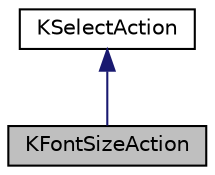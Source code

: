 digraph "KFontSizeAction"
{
  edge [fontname="Helvetica",fontsize="10",labelfontname="Helvetica",labelfontsize="10"];
  node [fontname="Helvetica",fontsize="10",shape=record];
  Node0 [label="KFontSizeAction",height=0.2,width=0.4,color="black", fillcolor="grey75", style="filled", fontcolor="black"];
  Node1 -> Node0 [dir="back",color="midnightblue",fontsize="10",style="solid",fontname="Helvetica"];
  Node1 [label="KSelectAction",height=0.2,width=0.4,color="black", fillcolor="white", style="filled",URL="$classKSelectAction.html",tooltip="Action for selecting one of several items. "];
}

